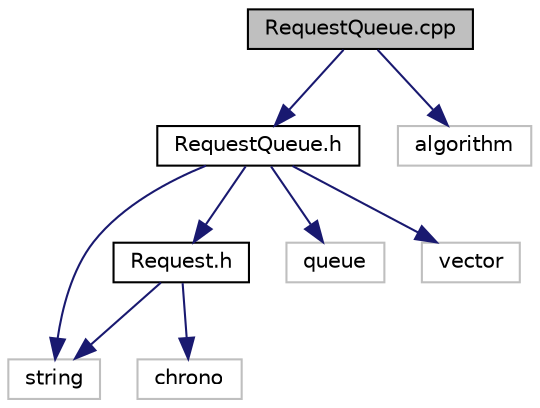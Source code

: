 digraph "RequestQueue.cpp"
{
 // LATEX_PDF_SIZE
  edge [fontname="Helvetica",fontsize="10",labelfontname="Helvetica",labelfontsize="10"];
  node [fontname="Helvetica",fontsize="10",shape=record];
  Node1 [label="RequestQueue.cpp",height=0.2,width=0.4,color="black", fillcolor="grey75", style="filled", fontcolor="black",tooltip="Implementation file for the RequestQueue class."];
  Node1 -> Node2 [color="midnightblue",fontsize="10",style="solid",fontname="Helvetica"];
  Node2 [label="RequestQueue.h",height=0.2,width=0.4,color="black", fillcolor="white", style="filled",URL="$RequestQueue_8h.html",tooltip="Header file for the RequestQueue class."];
  Node2 -> Node3 [color="midnightblue",fontsize="10",style="solid",fontname="Helvetica"];
  Node3 [label="Request.h",height=0.2,width=0.4,color="black", fillcolor="white", style="filled",URL="$Request_8h.html",tooltip="Header file for the Request class."];
  Node3 -> Node4 [color="midnightblue",fontsize="10",style="solid",fontname="Helvetica"];
  Node4 [label="string",height=0.2,width=0.4,color="grey75", fillcolor="white", style="filled",tooltip=" "];
  Node3 -> Node5 [color="midnightblue",fontsize="10",style="solid",fontname="Helvetica"];
  Node5 [label="chrono",height=0.2,width=0.4,color="grey75", fillcolor="white", style="filled",tooltip=" "];
  Node2 -> Node6 [color="midnightblue",fontsize="10",style="solid",fontname="Helvetica"];
  Node6 [label="queue",height=0.2,width=0.4,color="grey75", fillcolor="white", style="filled",tooltip=" "];
  Node2 -> Node7 [color="midnightblue",fontsize="10",style="solid",fontname="Helvetica"];
  Node7 [label="vector",height=0.2,width=0.4,color="grey75", fillcolor="white", style="filled",tooltip=" "];
  Node2 -> Node4 [color="midnightblue",fontsize="10",style="solid",fontname="Helvetica"];
  Node1 -> Node8 [color="midnightblue",fontsize="10",style="solid",fontname="Helvetica"];
  Node8 [label="algorithm",height=0.2,width=0.4,color="grey75", fillcolor="white", style="filled",tooltip=" "];
}
